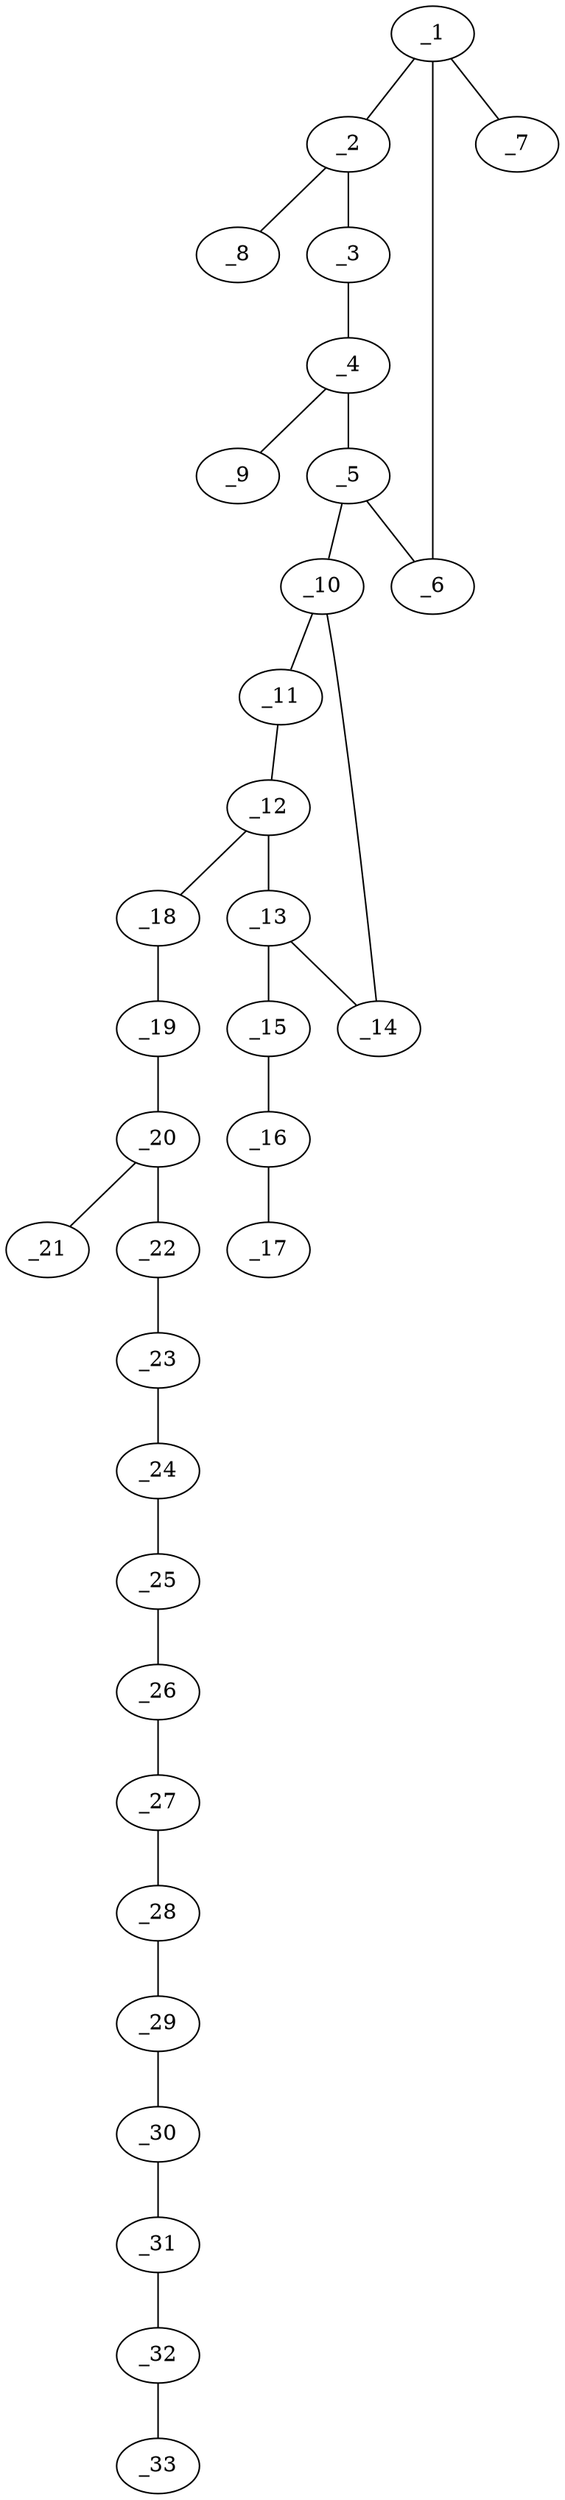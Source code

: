 graph molid659923 {
	_1	 [charge=0,
		chem=1,
		symbol="C  ",
		x="15.0299",
		y="-4.1397"];
	_2	 [charge=0,
		chem=1,
		symbol="C  ",
		x="14.1639",
		y="-4.6397"];
	_1 -- _2	 [valence=1];
	_6	 [charge=0,
		chem=1,
		symbol="C  ",
		x="15.0299",
		y="-3.1397"];
	_1 -- _6	 [valence=2];
	_7	 [charge=0,
		chem=1,
		symbol="C  ",
		x="15.8959",
		y="-4.6397"];
	_1 -- _7	 [valence=1];
	_3	 [charge=0,
		chem=4,
		symbol="N  ",
		x="13.2979",
		y="-4.1397"];
	_2 -- _3	 [valence=1];
	_8	 [charge=0,
		chem=2,
		symbol="O  ",
		x="14.1639",
		y="-5.6397"];
	_2 -- _8	 [valence=2];
	_4	 [charge=0,
		chem=1,
		symbol="C  ",
		x="13.2979",
		y="-3.1397"];
	_3 -- _4	 [valence=1];
	_5	 [charge=0,
		chem=4,
		symbol="N  ",
		x="14.1639",
		y="-2.6397"];
	_4 -- _5	 [valence=1];
	_9	 [charge=0,
		chem=2,
		symbol="O  ",
		x="12.4318",
		y="-2.6397"];
	_4 -- _9	 [valence=2];
	_5 -- _6	 [valence=1];
	_10	 [charge=0,
		chem=1,
		symbol="C  ",
		x="14.1639",
		y="-1.6397"];
	_5 -- _10	 [valence=1];
	_11	 [charge=0,
		chem=2,
		symbol="O  ",
		x="13.3549",
		y="-1.0519"];
	_10 -- _11	 [valence=1];
	_14	 [charge=0,
		chem=1,
		symbol="C  ",
		x="14.9729",
		y="-1.0519"];
	_10 -- _14	 [valence=1];
	_12	 [charge=0,
		chem=1,
		symbol="C  ",
		x="13.6639",
		y="-0.1008"];
	_11 -- _12	 [valence=1];
	_13	 [charge=0,
		chem=1,
		symbol="C  ",
		x="14.6639",
		y="-0.1008"];
	_12 -- _13	 [valence=1];
	_18	 [charge=0,
		chem=1,
		symbol="C  ",
		x="13.0761",
		y="0.7082"];
	_12 -- _18	 [valence=1];
	_13 -- _14	 [valence=1];
	_15	 [charge=0,
		chem=4,
		symbol="N  ",
		x="15.2517",
		y="0.7082"];
	_13 -- _15	 [valence=1];
	_16	 [charge=1,
		chem=4,
		symbol="N  ",
		x="16.2462",
		y="0.6037"];
	_15 -- _16	 [valence=2];
	_17	 [charge="-1",
		chem=4,
		symbol="N  ",
		x="17.2407",
		y="0.4991"];
	_16 -- _17	 [valence=2];
	_19	 [charge=0,
		chem=2,
		symbol="O  ",
		x="12.0816",
		y="0.6037"];
	_18 -- _19	 [valence=1];
	_20	 [charge=0,
		chem=1,
		symbol="C  ",
		x="11.4938",
		y="1.4127"];
	_19 -- _20	 [valence=1];
	_21	 [charge=0,
		chem=2,
		symbol="O  ",
		x="11.9006",
		y="2.3262"];
	_20 -- _21	 [valence=2];
	_22	 [charge=0,
		chem=1,
		symbol="C  ",
		x="10.4993",
		y="1.3082"];
	_20 -- _22	 [valence=1];
	_23	 [charge=0,
		chem=1,
		symbol="C  ",
		x="9.9115",
		y="2.1172"];
	_22 -- _23	 [valence=1];
	_24	 [charge=0,
		chem=1,
		symbol="C  ",
		x="8.917",
		y="2.0127"];
	_23 -- _24	 [valence=1];
	_25	 [charge=0,
		chem=1,
		symbol="C  ",
		x="8.3292",
		y="2.8217"];
	_24 -- _25	 [valence=1];
	_26	 [charge=0,
		chem=1,
		symbol="C  ",
		x="7.3347",
		y="2.7172"];
	_25 -- _26	 [valence=1];
	_27	 [charge=0,
		chem=1,
		symbol="C  ",
		x="6.7469",
		y="3.5262"];
	_26 -- _27	 [valence=1];
	_28	 [charge=0,
		chem=1,
		symbol="C  ",
		x="5.7524",
		y="3.4217"];
	_27 -- _28	 [valence=1];
	_29	 [charge=0,
		chem=1,
		symbol="C  ",
		x="5.1646",
		y="4.2307"];
	_28 -- _29	 [valence=1];
	_30	 [charge=0,
		chem=1,
		symbol="C  ",
		x="4.1701",
		y="4.1261"];
	_29 -- _30	 [valence=1];
	_31	 [charge=0,
		chem=1,
		symbol="C  ",
		x="3.5823",
		y="4.9352"];
	_30 -- _31	 [valence=1];
	_32	 [charge=0,
		chem=2,
		symbol="O  ",
		x="2.5878",
		y="4.8306"];
	_31 -- _32	 [valence=1];
	_33	 [charge=0,
		chem=1,
		symbol="C  ",
		x=2,
		y="5.6397"];
	_32 -- _33	 [valence=1];
}
